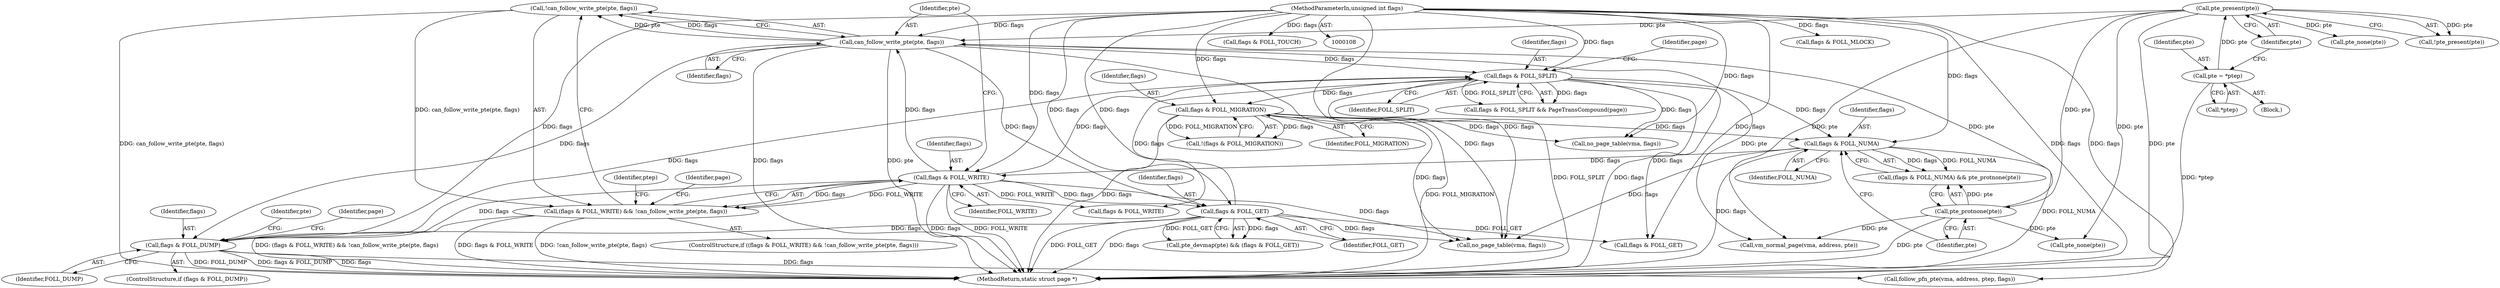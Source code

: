 digraph "0_linux_6b3a707736301c2128ca85ce85fb13f60b5e350a_4@API" {
"1000194" [label="(Call,!can_follow_write_pte(pte, flags))"];
"1000195" [label="(Call,can_follow_write_pte(pte, flags))"];
"1000186" [label="(Call,pte_protnone(pte))"];
"1000149" [label="(Call,pte_present(pte))"];
"1000143" [label="(Call,pte = *ptep)"];
"1000191" [label="(Call,flags & FOLL_WRITE)"];
"1000183" [label="(Call,flags & FOLL_NUMA)"];
"1000281" [label="(Call,flags & FOLL_SPLIT)"];
"1000217" [label="(Call,flags & FOLL_GET)"];
"1000112" [label="(MethodParameterIn,unsigned int flags)"];
"1000245" [label="(Call,flags & FOLL_DUMP)"];
"1000156" [label="(Call,flags & FOLL_MIGRATION)"];
"1000190" [label="(Call,(flags & FOLL_WRITE) && !can_follow_write_pte(pte, flags))"];
"1000283" [label="(Identifier,FOLL_SPLIT)"];
"1000143" [label="(Call,pte = *ptep)"];
"1000190" [label="(Call,(flags & FOLL_WRITE) && !can_follow_write_pte(pte, flags))"];
"1000161" [label="(Call,pte_none(pte))"];
"1000258" [label="(Identifier,pte)"];
"1000338" [label="(Call,flags & FOLL_MLOCK)"];
"1000194" [label="(Call,!can_follow_write_pte(pte, flags))"];
"1000192" [label="(Identifier,flags)"];
"1000156" [label="(Call,flags & FOLL_MIGRATION)"];
"1000114" [label="(Block,)"];
"1000280" [label="(Call,flags & FOLL_SPLIT && PageTransCompound(page))"];
"1000285" [label="(Identifier,page)"];
"1000150" [label="(Identifier,pte)"];
"1000218" [label="(Identifier,flags)"];
"1000200" [label="(Identifier,ptep)"];
"1000186" [label="(Call,pte_protnone(pte))"];
"1000184" [label="(Identifier,flags)"];
"1000195" [label="(Call,can_follow_write_pte(pte, flags))"];
"1000155" [label="(Call,!(flags & FOLL_MIGRATION))"];
"1000247" [label="(Identifier,FOLL_DUMP)"];
"1000381" [label="(Call,no_page_table(vma, flags))"];
"1000182" [label="(Call,(flags & FOLL_NUMA) && pte_protnone(pte))"];
"1000191" [label="(Call,flags & FOLL_WRITE)"];
"1000187" [label="(Identifier,pte)"];
"1000219" [label="(Identifier,FOLL_GET)"];
"1000145" [label="(Call,*ptep)"];
"1000217" [label="(Call,flags & FOLL_GET)"];
"1000269" [label="(Call,follow_pfn_pte(vma, address, ptep, flags))"];
"1000214" [label="(Call,pte_devmap(pte) && (flags & FOLL_GET))"];
"1000250" [label="(Identifier,page)"];
"1000183" [label="(Call,flags & FOLL_NUMA)"];
"1000197" [label="(Identifier,flags)"];
"1000144" [label="(Identifier,pte)"];
"1000281" [label="(Call,flags & FOLL_SPLIT)"];
"1000157" [label="(Identifier,flags)"];
"1000205" [label="(Identifier,page)"];
"1000244" [label="(ControlStructure,if (flags & FOLL_DUMP))"];
"1000189" [label="(ControlStructure,if ((flags & FOLL_WRITE) && !can_follow_write_pte(pte, flags)))"];
"1000376" [label="(Call,pte_none(pte))"];
"1000384" [label="(MethodReturn,static struct page *)"];
"1000112" [label="(MethodParameterIn,unsigned int flags)"];
"1000245" [label="(Call,flags & FOLL_DUMP)"];
"1000282" [label="(Identifier,flags)"];
"1000206" [label="(Call,vm_normal_page(vma, address, pte))"];
"1000196" [label="(Identifier,pte)"];
"1000158" [label="(Identifier,FOLL_MIGRATION)"];
"1000148" [label="(Call,!pte_present(pte))"];
"1000149" [label="(Call,pte_present(pte))"];
"1000132" [label="(Call,no_page_table(vma, flags))"];
"1000246" [label="(Identifier,flags)"];
"1000322" [label="(Call,flags & FOLL_WRITE)"];
"1000193" [label="(Identifier,FOLL_WRITE)"];
"1000316" [label="(Call,flags & FOLL_TOUCH)"];
"1000185" [label="(Identifier,FOLL_NUMA)"];
"1000310" [label="(Call,flags & FOLL_GET)"];
"1000194" -> "1000190"  [label="AST: "];
"1000194" -> "1000195"  [label="CFG: "];
"1000195" -> "1000194"  [label="AST: "];
"1000190" -> "1000194"  [label="CFG: "];
"1000194" -> "1000384"  [label="DDG: can_follow_write_pte(pte, flags)"];
"1000194" -> "1000190"  [label="DDG: can_follow_write_pte(pte, flags)"];
"1000195" -> "1000194"  [label="DDG: pte"];
"1000195" -> "1000194"  [label="DDG: flags"];
"1000195" -> "1000197"  [label="CFG: "];
"1000196" -> "1000195"  [label="AST: "];
"1000197" -> "1000195"  [label="AST: "];
"1000195" -> "1000384"  [label="DDG: flags"];
"1000195" -> "1000384"  [label="DDG: pte"];
"1000186" -> "1000195"  [label="DDG: pte"];
"1000149" -> "1000195"  [label="DDG: pte"];
"1000191" -> "1000195"  [label="DDG: flags"];
"1000112" -> "1000195"  [label="DDG: flags"];
"1000195" -> "1000206"  [label="DDG: pte"];
"1000195" -> "1000217"  [label="DDG: flags"];
"1000195" -> "1000245"  [label="DDG: flags"];
"1000195" -> "1000281"  [label="DDG: flags"];
"1000195" -> "1000381"  [label="DDG: flags"];
"1000186" -> "1000182"  [label="AST: "];
"1000186" -> "1000187"  [label="CFG: "];
"1000187" -> "1000186"  [label="AST: "];
"1000182" -> "1000186"  [label="CFG: "];
"1000186" -> "1000384"  [label="DDG: pte"];
"1000186" -> "1000182"  [label="DDG: pte"];
"1000149" -> "1000186"  [label="DDG: pte"];
"1000186" -> "1000206"  [label="DDG: pte"];
"1000186" -> "1000376"  [label="DDG: pte"];
"1000149" -> "1000148"  [label="AST: "];
"1000149" -> "1000150"  [label="CFG: "];
"1000150" -> "1000149"  [label="AST: "];
"1000148" -> "1000149"  [label="CFG: "];
"1000149" -> "1000384"  [label="DDG: pte"];
"1000149" -> "1000148"  [label="DDG: pte"];
"1000143" -> "1000149"  [label="DDG: pte"];
"1000149" -> "1000161"  [label="DDG: pte"];
"1000149" -> "1000206"  [label="DDG: pte"];
"1000149" -> "1000376"  [label="DDG: pte"];
"1000143" -> "1000114"  [label="AST: "];
"1000143" -> "1000145"  [label="CFG: "];
"1000144" -> "1000143"  [label="AST: "];
"1000145" -> "1000143"  [label="AST: "];
"1000150" -> "1000143"  [label="CFG: "];
"1000143" -> "1000384"  [label="DDG: *ptep"];
"1000191" -> "1000190"  [label="AST: "];
"1000191" -> "1000193"  [label="CFG: "];
"1000192" -> "1000191"  [label="AST: "];
"1000193" -> "1000191"  [label="AST: "];
"1000196" -> "1000191"  [label="CFG: "];
"1000190" -> "1000191"  [label="CFG: "];
"1000191" -> "1000384"  [label="DDG: FOLL_WRITE"];
"1000191" -> "1000384"  [label="DDG: flags"];
"1000191" -> "1000190"  [label="DDG: flags"];
"1000191" -> "1000190"  [label="DDG: FOLL_WRITE"];
"1000183" -> "1000191"  [label="DDG: flags"];
"1000112" -> "1000191"  [label="DDG: flags"];
"1000191" -> "1000217"  [label="DDG: flags"];
"1000191" -> "1000245"  [label="DDG: flags"];
"1000191" -> "1000281"  [label="DDG: flags"];
"1000191" -> "1000322"  [label="DDG: FOLL_WRITE"];
"1000191" -> "1000381"  [label="DDG: flags"];
"1000183" -> "1000182"  [label="AST: "];
"1000183" -> "1000185"  [label="CFG: "];
"1000184" -> "1000183"  [label="AST: "];
"1000185" -> "1000183"  [label="AST: "];
"1000187" -> "1000183"  [label="CFG: "];
"1000182" -> "1000183"  [label="CFG: "];
"1000183" -> "1000384"  [label="DDG: FOLL_NUMA"];
"1000183" -> "1000384"  [label="DDG: flags"];
"1000183" -> "1000182"  [label="DDG: flags"];
"1000183" -> "1000182"  [label="DDG: FOLL_NUMA"];
"1000281" -> "1000183"  [label="DDG: flags"];
"1000156" -> "1000183"  [label="DDG: flags"];
"1000112" -> "1000183"  [label="DDG: flags"];
"1000183" -> "1000381"  [label="DDG: flags"];
"1000281" -> "1000280"  [label="AST: "];
"1000281" -> "1000283"  [label="CFG: "];
"1000282" -> "1000281"  [label="AST: "];
"1000283" -> "1000281"  [label="AST: "];
"1000285" -> "1000281"  [label="CFG: "];
"1000280" -> "1000281"  [label="CFG: "];
"1000281" -> "1000384"  [label="DDG: flags"];
"1000281" -> "1000384"  [label="DDG: FOLL_SPLIT"];
"1000281" -> "1000132"  [label="DDG: flags"];
"1000281" -> "1000156"  [label="DDG: flags"];
"1000281" -> "1000280"  [label="DDG: flags"];
"1000281" -> "1000280"  [label="DDG: FOLL_SPLIT"];
"1000217" -> "1000281"  [label="DDG: flags"];
"1000245" -> "1000281"  [label="DDG: flags"];
"1000112" -> "1000281"  [label="DDG: flags"];
"1000281" -> "1000310"  [label="DDG: flags"];
"1000217" -> "1000214"  [label="AST: "];
"1000217" -> "1000219"  [label="CFG: "];
"1000218" -> "1000217"  [label="AST: "];
"1000219" -> "1000217"  [label="AST: "];
"1000214" -> "1000217"  [label="CFG: "];
"1000217" -> "1000384"  [label="DDG: FOLL_GET"];
"1000217" -> "1000384"  [label="DDG: flags"];
"1000217" -> "1000214"  [label="DDG: flags"];
"1000217" -> "1000214"  [label="DDG: FOLL_GET"];
"1000112" -> "1000217"  [label="DDG: flags"];
"1000217" -> "1000245"  [label="DDG: flags"];
"1000217" -> "1000310"  [label="DDG: FOLL_GET"];
"1000217" -> "1000381"  [label="DDG: flags"];
"1000112" -> "1000108"  [label="AST: "];
"1000112" -> "1000384"  [label="DDG: flags"];
"1000112" -> "1000132"  [label="DDG: flags"];
"1000112" -> "1000156"  [label="DDG: flags"];
"1000112" -> "1000245"  [label="DDG: flags"];
"1000112" -> "1000269"  [label="DDG: flags"];
"1000112" -> "1000310"  [label="DDG: flags"];
"1000112" -> "1000316"  [label="DDG: flags"];
"1000112" -> "1000322"  [label="DDG: flags"];
"1000112" -> "1000338"  [label="DDG: flags"];
"1000112" -> "1000381"  [label="DDG: flags"];
"1000245" -> "1000244"  [label="AST: "];
"1000245" -> "1000247"  [label="CFG: "];
"1000246" -> "1000245"  [label="AST: "];
"1000247" -> "1000245"  [label="AST: "];
"1000250" -> "1000245"  [label="CFG: "];
"1000258" -> "1000245"  [label="CFG: "];
"1000245" -> "1000384"  [label="DDG: flags & FOLL_DUMP"];
"1000245" -> "1000384"  [label="DDG: flags"];
"1000245" -> "1000384"  [label="DDG: FOLL_DUMP"];
"1000245" -> "1000269"  [label="DDG: flags"];
"1000156" -> "1000155"  [label="AST: "];
"1000156" -> "1000158"  [label="CFG: "];
"1000157" -> "1000156"  [label="AST: "];
"1000158" -> "1000156"  [label="AST: "];
"1000155" -> "1000156"  [label="CFG: "];
"1000156" -> "1000384"  [label="DDG: flags"];
"1000156" -> "1000384"  [label="DDG: FOLL_MIGRATION"];
"1000156" -> "1000132"  [label="DDG: flags"];
"1000156" -> "1000155"  [label="DDG: flags"];
"1000156" -> "1000155"  [label="DDG: FOLL_MIGRATION"];
"1000156" -> "1000381"  [label="DDG: flags"];
"1000190" -> "1000189"  [label="AST: "];
"1000200" -> "1000190"  [label="CFG: "];
"1000205" -> "1000190"  [label="CFG: "];
"1000190" -> "1000384"  [label="DDG: !can_follow_write_pte(pte, flags)"];
"1000190" -> "1000384"  [label="DDG: (flags & FOLL_WRITE) && !can_follow_write_pte(pte, flags)"];
"1000190" -> "1000384"  [label="DDG: flags & FOLL_WRITE"];
}
